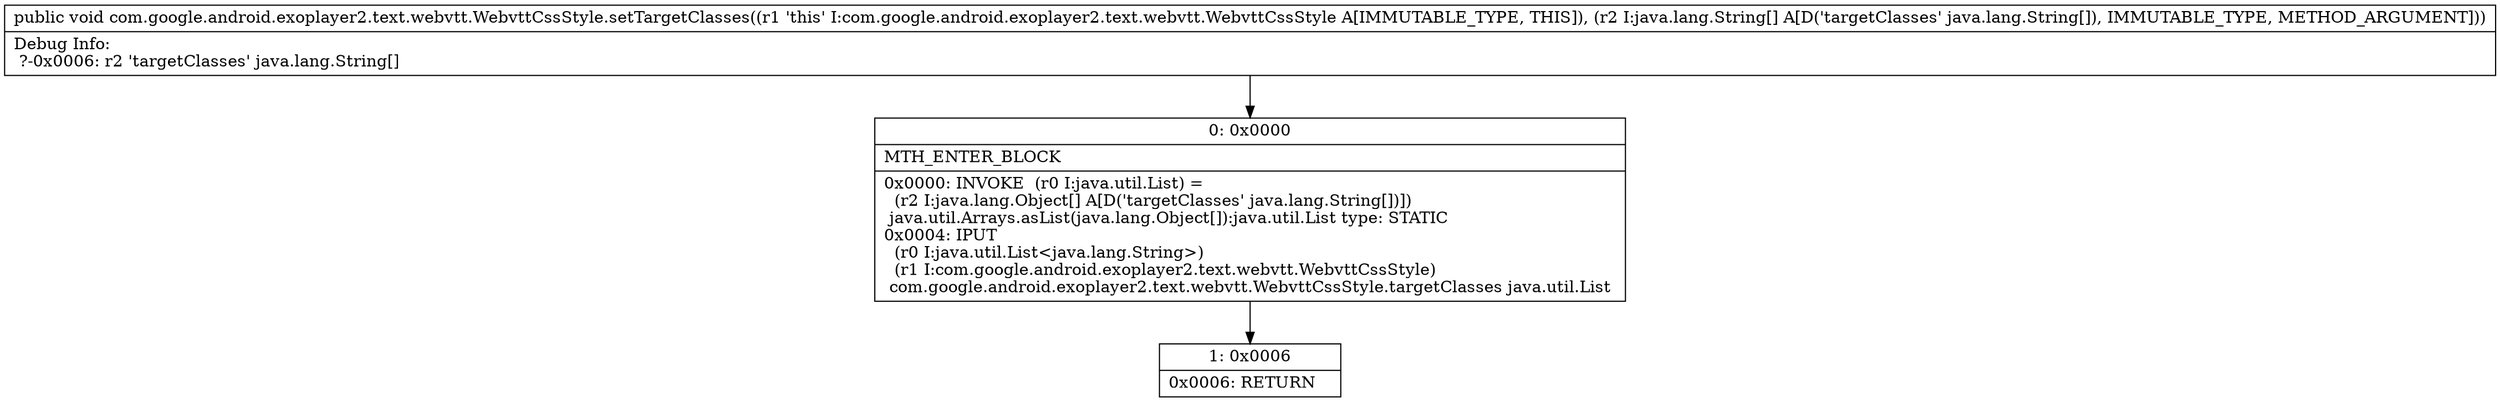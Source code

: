 digraph "CFG forcom.google.android.exoplayer2.text.webvtt.WebvttCssStyle.setTargetClasses([Ljava\/lang\/String;)V" {
Node_0 [shape=record,label="{0\:\ 0x0000|MTH_ENTER_BLOCK\l|0x0000: INVOKE  (r0 I:java.util.List) = \l  (r2 I:java.lang.Object[] A[D('targetClasses' java.lang.String[])])\l java.util.Arrays.asList(java.lang.Object[]):java.util.List type: STATIC \l0x0004: IPUT  \l  (r0 I:java.util.List\<java.lang.String\>)\l  (r1 I:com.google.android.exoplayer2.text.webvtt.WebvttCssStyle)\l com.google.android.exoplayer2.text.webvtt.WebvttCssStyle.targetClasses java.util.List \l}"];
Node_1 [shape=record,label="{1\:\ 0x0006|0x0006: RETURN   \l}"];
MethodNode[shape=record,label="{public void com.google.android.exoplayer2.text.webvtt.WebvttCssStyle.setTargetClasses((r1 'this' I:com.google.android.exoplayer2.text.webvtt.WebvttCssStyle A[IMMUTABLE_TYPE, THIS]), (r2 I:java.lang.String[] A[D('targetClasses' java.lang.String[]), IMMUTABLE_TYPE, METHOD_ARGUMENT]))  | Debug Info:\l  ?\-0x0006: r2 'targetClasses' java.lang.String[]\l}"];
MethodNode -> Node_0;
Node_0 -> Node_1;
}

